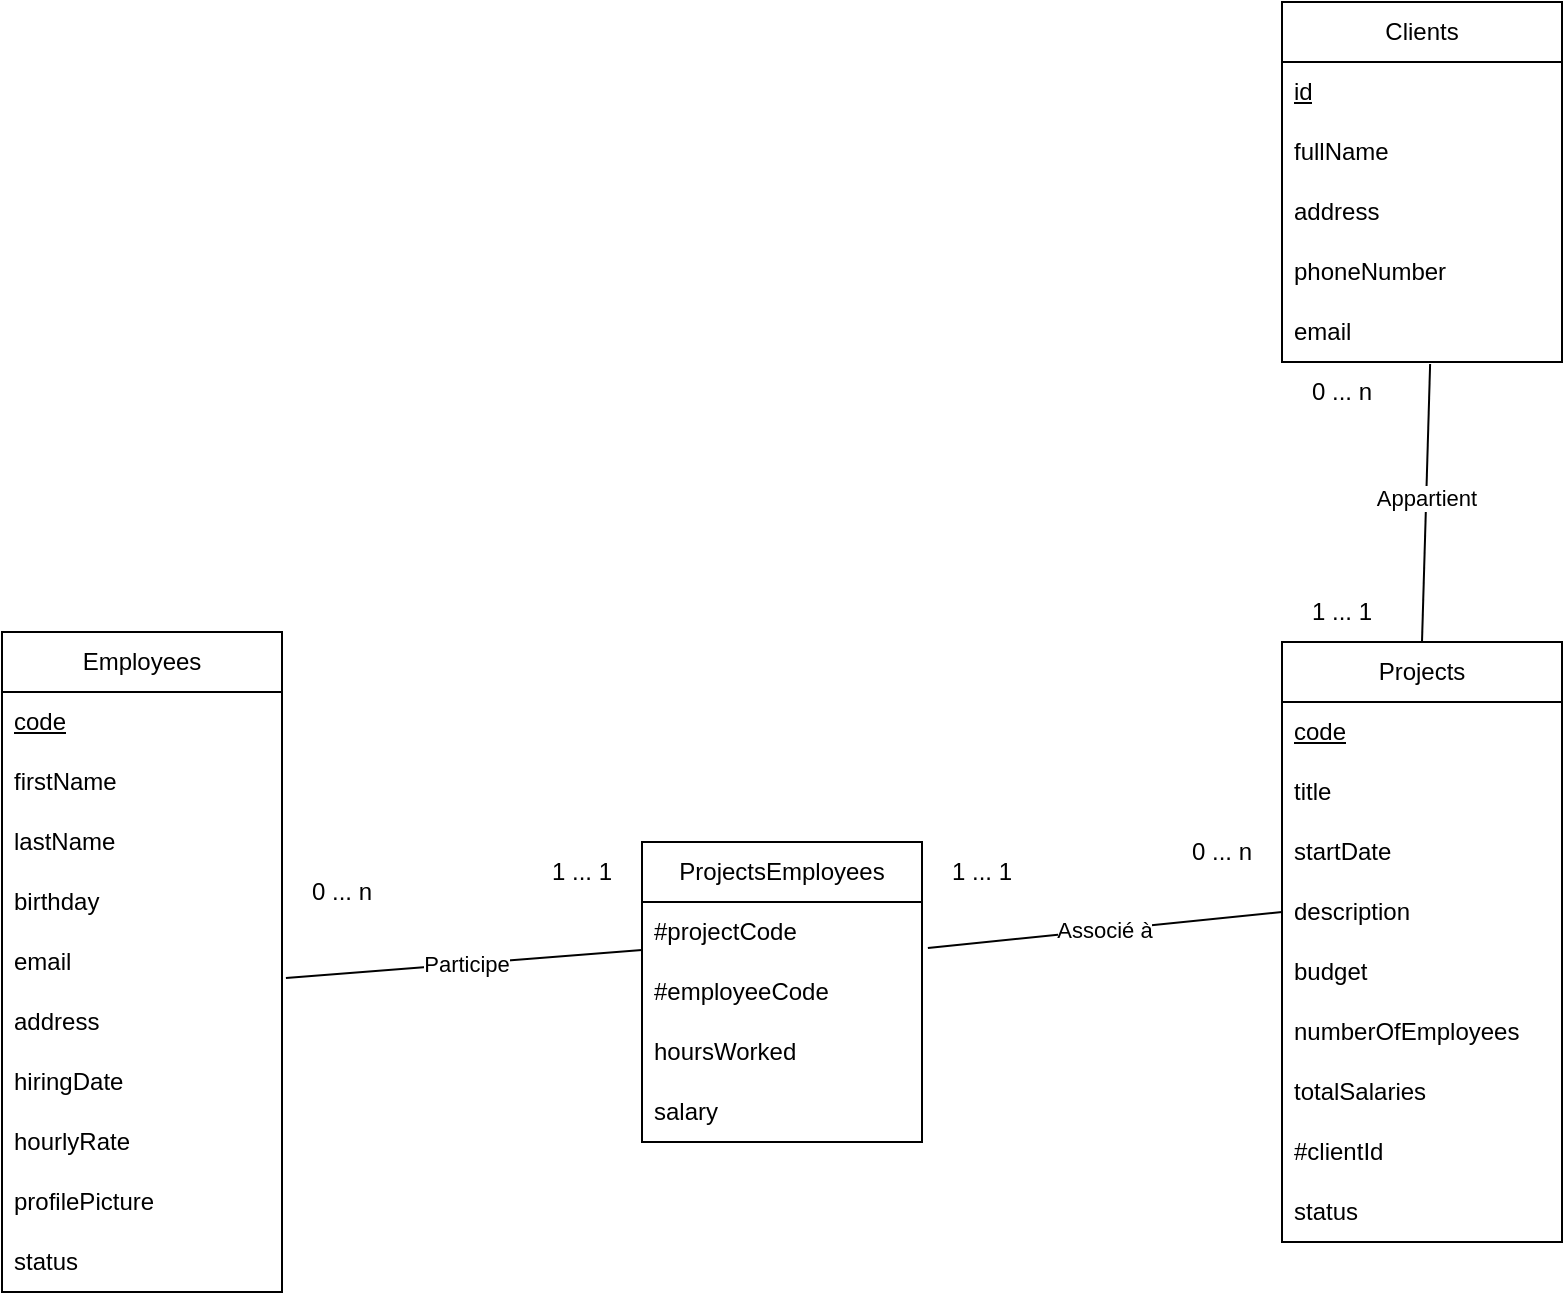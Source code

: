 <mxfile version="22.1.3" type="device">
  <diagram name="Page-1" id="smBSVG5wAdXucE2tmDFz">
    <mxGraphModel dx="1841" dy="1191" grid="1" gridSize="10" guides="1" tooltips="1" connect="1" arrows="1" fold="1" page="1" pageScale="1" pageWidth="850" pageHeight="1100" math="0" shadow="0">
      <root>
        <mxCell id="0" />
        <mxCell id="1" parent="0" />
        <mxCell id="NtnndSO9hG4owHi4YyNt-1" value="Employees" style="swimlane;fontStyle=0;childLayout=stackLayout;horizontal=1;startSize=30;horizontalStack=0;resizeParent=1;resizeParentMax=0;resizeLast=0;collapsible=1;marginBottom=0;whiteSpace=wrap;html=1;" parent="1" vertex="1">
          <mxGeometry x="-380" y="515" width="140" height="330" as="geometry" />
        </mxCell>
        <mxCell id="NtnndSO9hG4owHi4YyNt-2" value="&lt;u&gt;code&lt;/u&gt;" style="text;strokeColor=none;fillColor=none;align=left;verticalAlign=middle;spacingLeft=4;spacingRight=4;overflow=hidden;points=[[0,0.5],[1,0.5]];portConstraint=eastwest;rotatable=0;whiteSpace=wrap;html=1;" parent="NtnndSO9hG4owHi4YyNt-1" vertex="1">
          <mxGeometry y="30" width="140" height="30" as="geometry" />
        </mxCell>
        <mxCell id="NtnndSO9hG4owHi4YyNt-3" value="firstName" style="text;strokeColor=none;fillColor=none;align=left;verticalAlign=middle;spacingLeft=4;spacingRight=4;overflow=hidden;points=[[0,0.5],[1,0.5]];portConstraint=eastwest;rotatable=0;whiteSpace=wrap;html=1;" parent="NtnndSO9hG4owHi4YyNt-1" vertex="1">
          <mxGeometry y="60" width="140" height="30" as="geometry" />
        </mxCell>
        <mxCell id="NtnndSO9hG4owHi4YyNt-4" value="lastName" style="text;strokeColor=none;fillColor=none;align=left;verticalAlign=middle;spacingLeft=4;spacingRight=4;overflow=hidden;points=[[0,0.5],[1,0.5]];portConstraint=eastwest;rotatable=0;whiteSpace=wrap;html=1;" parent="NtnndSO9hG4owHi4YyNt-1" vertex="1">
          <mxGeometry y="90" width="140" height="30" as="geometry" />
        </mxCell>
        <mxCell id="NtnndSO9hG4owHi4YyNt-5" value="birthday" style="text;strokeColor=none;fillColor=none;align=left;verticalAlign=middle;spacingLeft=4;spacingRight=4;overflow=hidden;points=[[0,0.5],[1,0.5]];portConstraint=eastwest;rotatable=0;whiteSpace=wrap;html=1;" parent="NtnndSO9hG4owHi4YyNt-1" vertex="1">
          <mxGeometry y="120" width="140" height="30" as="geometry" />
        </mxCell>
        <mxCell id="NtnndSO9hG4owHi4YyNt-6" value="email" style="text;strokeColor=none;fillColor=none;align=left;verticalAlign=middle;spacingLeft=4;spacingRight=4;overflow=hidden;points=[[0,0.5],[1,0.5]];portConstraint=eastwest;rotatable=0;whiteSpace=wrap;html=1;" parent="NtnndSO9hG4owHi4YyNt-1" vertex="1">
          <mxGeometry y="150" width="140" height="30" as="geometry" />
        </mxCell>
        <mxCell id="NtnndSO9hG4owHi4YyNt-7" value="address" style="text;strokeColor=none;fillColor=none;align=left;verticalAlign=middle;spacingLeft=4;spacingRight=4;overflow=hidden;points=[[0,0.5],[1,0.5]];portConstraint=eastwest;rotatable=0;whiteSpace=wrap;html=1;" parent="NtnndSO9hG4owHi4YyNt-1" vertex="1">
          <mxGeometry y="180" width="140" height="30" as="geometry" />
        </mxCell>
        <mxCell id="NtnndSO9hG4owHi4YyNt-8" value="hiringDate" style="text;strokeColor=none;fillColor=none;align=left;verticalAlign=middle;spacingLeft=4;spacingRight=4;overflow=hidden;points=[[0,0.5],[1,0.5]];portConstraint=eastwest;rotatable=0;whiteSpace=wrap;html=1;" parent="NtnndSO9hG4owHi4YyNt-1" vertex="1">
          <mxGeometry y="210" width="140" height="30" as="geometry" />
        </mxCell>
        <mxCell id="NtnndSO9hG4owHi4YyNt-9" value="hourlyRate" style="text;strokeColor=none;fillColor=none;align=left;verticalAlign=middle;spacingLeft=4;spacingRight=4;overflow=hidden;points=[[0,0.5],[1,0.5]];portConstraint=eastwest;rotatable=0;whiteSpace=wrap;html=1;" parent="NtnndSO9hG4owHi4YyNt-1" vertex="1">
          <mxGeometry y="240" width="140" height="30" as="geometry" />
        </mxCell>
        <mxCell id="NtnndSO9hG4owHi4YyNt-10" value="profilePicture" style="text;strokeColor=none;fillColor=none;align=left;verticalAlign=middle;spacingLeft=4;spacingRight=4;overflow=hidden;points=[[0,0.5],[1,0.5]];portConstraint=eastwest;rotatable=0;whiteSpace=wrap;html=1;" parent="NtnndSO9hG4owHi4YyNt-1" vertex="1">
          <mxGeometry y="270" width="140" height="30" as="geometry" />
        </mxCell>
        <mxCell id="NtnndSO9hG4owHi4YyNt-11" value="status" style="text;strokeColor=none;fillColor=none;align=left;verticalAlign=middle;spacingLeft=4;spacingRight=4;overflow=hidden;points=[[0,0.5],[1,0.5]];portConstraint=eastwest;rotatable=0;whiteSpace=wrap;html=1;" parent="NtnndSO9hG4owHi4YyNt-1" vertex="1">
          <mxGeometry y="300" width="140" height="30" as="geometry" />
        </mxCell>
        <mxCell id="NtnndSO9hG4owHi4YyNt-12" value="Clients" style="swimlane;fontStyle=0;childLayout=stackLayout;horizontal=1;startSize=30;horizontalStack=0;resizeParent=1;resizeParentMax=0;resizeLast=0;collapsible=1;marginBottom=0;whiteSpace=wrap;html=1;" parent="1" vertex="1">
          <mxGeometry x="260" y="200" width="140" height="180" as="geometry" />
        </mxCell>
        <mxCell id="NtnndSO9hG4owHi4YyNt-13" value="&lt;u&gt;id&lt;/u&gt;" style="text;strokeColor=none;fillColor=none;align=left;verticalAlign=middle;spacingLeft=4;spacingRight=4;overflow=hidden;points=[[0,0.5],[1,0.5]];portConstraint=eastwest;rotatable=0;whiteSpace=wrap;html=1;" parent="NtnndSO9hG4owHi4YyNt-12" vertex="1">
          <mxGeometry y="30" width="140" height="30" as="geometry" />
        </mxCell>
        <mxCell id="NtnndSO9hG4owHi4YyNt-14" value="fullName" style="text;strokeColor=none;fillColor=none;align=left;verticalAlign=middle;spacingLeft=4;spacingRight=4;overflow=hidden;points=[[0,0.5],[1,0.5]];portConstraint=eastwest;rotatable=0;whiteSpace=wrap;html=1;" parent="NtnndSO9hG4owHi4YyNt-12" vertex="1">
          <mxGeometry y="60" width="140" height="30" as="geometry" />
        </mxCell>
        <mxCell id="NtnndSO9hG4owHi4YyNt-15" value="address" style="text;strokeColor=none;fillColor=none;align=left;verticalAlign=middle;spacingLeft=4;spacingRight=4;overflow=hidden;points=[[0,0.5],[1,0.5]];portConstraint=eastwest;rotatable=0;whiteSpace=wrap;html=1;" parent="NtnndSO9hG4owHi4YyNt-12" vertex="1">
          <mxGeometry y="90" width="140" height="30" as="geometry" />
        </mxCell>
        <mxCell id="NtnndSO9hG4owHi4YyNt-16" value="phoneNumber" style="text;strokeColor=none;fillColor=none;align=left;verticalAlign=middle;spacingLeft=4;spacingRight=4;overflow=hidden;points=[[0,0.5],[1,0.5]];portConstraint=eastwest;rotatable=0;whiteSpace=wrap;html=1;" parent="NtnndSO9hG4owHi4YyNt-12" vertex="1">
          <mxGeometry y="120" width="140" height="30" as="geometry" />
        </mxCell>
        <mxCell id="NtnndSO9hG4owHi4YyNt-17" value="email" style="text;strokeColor=none;fillColor=none;align=left;verticalAlign=middle;spacingLeft=4;spacingRight=4;overflow=hidden;points=[[0,0.5],[1,0.5]];portConstraint=eastwest;rotatable=0;whiteSpace=wrap;html=1;" parent="NtnndSO9hG4owHi4YyNt-12" vertex="1">
          <mxGeometry y="150" width="140" height="30" as="geometry" />
        </mxCell>
        <mxCell id="NtnndSO9hG4owHi4YyNt-23" value="Projects" style="swimlane;fontStyle=0;childLayout=stackLayout;horizontal=1;startSize=30;horizontalStack=0;resizeParent=1;resizeParentMax=0;resizeLast=0;collapsible=1;marginBottom=0;whiteSpace=wrap;html=1;" parent="1" vertex="1">
          <mxGeometry x="260" y="520" width="140" height="300" as="geometry" />
        </mxCell>
        <mxCell id="NtnndSO9hG4owHi4YyNt-24" value="&lt;u&gt;code&lt;/u&gt;" style="text;strokeColor=none;fillColor=none;align=left;verticalAlign=middle;spacingLeft=4;spacingRight=4;overflow=hidden;points=[[0,0.5],[1,0.5]];portConstraint=eastwest;rotatable=0;whiteSpace=wrap;html=1;" parent="NtnndSO9hG4owHi4YyNt-23" vertex="1">
          <mxGeometry y="30" width="140" height="30" as="geometry" />
        </mxCell>
        <mxCell id="NtnndSO9hG4owHi4YyNt-25" value="title" style="text;strokeColor=none;fillColor=none;align=left;verticalAlign=middle;spacingLeft=4;spacingRight=4;overflow=hidden;points=[[0,0.5],[1,0.5]];portConstraint=eastwest;rotatable=0;whiteSpace=wrap;html=1;" parent="NtnndSO9hG4owHi4YyNt-23" vertex="1">
          <mxGeometry y="60" width="140" height="30" as="geometry" />
        </mxCell>
        <mxCell id="NtnndSO9hG4owHi4YyNt-26" value="startDate" style="text;strokeColor=none;fillColor=none;align=left;verticalAlign=middle;spacingLeft=4;spacingRight=4;overflow=hidden;points=[[0,0.5],[1,0.5]];portConstraint=eastwest;rotatable=0;whiteSpace=wrap;html=1;" parent="NtnndSO9hG4owHi4YyNt-23" vertex="1">
          <mxGeometry y="90" width="140" height="30" as="geometry" />
        </mxCell>
        <mxCell id="NtnndSO9hG4owHi4YyNt-27" value="description" style="text;strokeColor=none;fillColor=none;align=left;verticalAlign=middle;spacingLeft=4;spacingRight=4;overflow=hidden;points=[[0,0.5],[1,0.5]];portConstraint=eastwest;rotatable=0;whiteSpace=wrap;html=1;" parent="NtnndSO9hG4owHi4YyNt-23" vertex="1">
          <mxGeometry y="120" width="140" height="30" as="geometry" />
        </mxCell>
        <mxCell id="NtnndSO9hG4owHi4YyNt-28" value="budget" style="text;strokeColor=none;fillColor=none;align=left;verticalAlign=middle;spacingLeft=4;spacingRight=4;overflow=hidden;points=[[0,0.5],[1,0.5]];portConstraint=eastwest;rotatable=0;whiteSpace=wrap;html=1;" parent="NtnndSO9hG4owHi4YyNt-23" vertex="1">
          <mxGeometry y="150" width="140" height="30" as="geometry" />
        </mxCell>
        <mxCell id="NtnndSO9hG4owHi4YyNt-29" value="numberOfEmployees" style="text;strokeColor=none;fillColor=none;align=left;verticalAlign=middle;spacingLeft=4;spacingRight=4;overflow=hidden;points=[[0,0.5],[1,0.5]];portConstraint=eastwest;rotatable=0;whiteSpace=wrap;html=1;" parent="NtnndSO9hG4owHi4YyNt-23" vertex="1">
          <mxGeometry y="180" width="140" height="30" as="geometry" />
        </mxCell>
        <mxCell id="NtnndSO9hG4owHi4YyNt-30" value="totalSalaries" style="text;strokeColor=none;fillColor=none;align=left;verticalAlign=middle;spacingLeft=4;spacingRight=4;overflow=hidden;points=[[0,0.5],[1,0.5]];portConstraint=eastwest;rotatable=0;whiteSpace=wrap;html=1;" parent="NtnndSO9hG4owHi4YyNt-23" vertex="1">
          <mxGeometry y="210" width="140" height="30" as="geometry" />
        </mxCell>
        <mxCell id="NtnndSO9hG4owHi4YyNt-31" value="#clientId" style="text;strokeColor=none;fillColor=none;align=left;verticalAlign=middle;spacingLeft=4;spacingRight=4;overflow=hidden;points=[[0,0.5],[1,0.5]];portConstraint=eastwest;rotatable=0;whiteSpace=wrap;html=1;" parent="NtnndSO9hG4owHi4YyNt-23" vertex="1">
          <mxGeometry y="240" width="140" height="30" as="geometry" />
        </mxCell>
        <mxCell id="NtnndSO9hG4owHi4YyNt-32" value="status" style="text;strokeColor=none;fillColor=none;align=left;verticalAlign=middle;spacingLeft=4;spacingRight=4;overflow=hidden;points=[[0,0.5],[1,0.5]];portConstraint=eastwest;rotatable=0;whiteSpace=wrap;html=1;" parent="NtnndSO9hG4owHi4YyNt-23" vertex="1">
          <mxGeometry y="270" width="140" height="30" as="geometry" />
        </mxCell>
        <mxCell id="NtnndSO9hG4owHi4YyNt-34" value="" style="endArrow=none;html=1;rounded=0;entryX=0.529;entryY=1.033;entryDx=0;entryDy=0;entryPerimeter=0;exitX=0.5;exitY=0;exitDx=0;exitDy=0;" parent="1" source="NtnndSO9hG4owHi4YyNt-23" target="NtnndSO9hG4owHi4YyNt-17" edge="1">
          <mxGeometry width="50" height="50" relative="1" as="geometry">
            <mxPoint x="300" y="490" as="sourcePoint" />
            <mxPoint x="350" y="440" as="targetPoint" />
          </mxGeometry>
        </mxCell>
        <mxCell id="NtnndSO9hG4owHi4YyNt-48" value="Appartient" style="edgeLabel;html=1;align=center;verticalAlign=middle;resizable=0;points=[];" parent="NtnndSO9hG4owHi4YyNt-34" vertex="1" connectable="0">
          <mxGeometry x="0.036" relative="1" as="geometry">
            <mxPoint as="offset" />
          </mxGeometry>
        </mxCell>
        <mxCell id="NtnndSO9hG4owHi4YyNt-35" value="ProjectsEmployees" style="swimlane;fontStyle=0;childLayout=stackLayout;horizontal=1;startSize=30;horizontalStack=0;resizeParent=1;resizeParentMax=0;resizeLast=0;collapsible=1;marginBottom=0;whiteSpace=wrap;html=1;" parent="1" vertex="1">
          <mxGeometry x="-60" y="620" width="140" height="150" as="geometry" />
        </mxCell>
        <mxCell id="NtnndSO9hG4owHi4YyNt-36" value="#projectCode" style="text;strokeColor=none;fillColor=none;align=left;verticalAlign=middle;spacingLeft=4;spacingRight=4;overflow=hidden;points=[[0,0.5],[1,0.5]];portConstraint=eastwest;rotatable=0;whiteSpace=wrap;html=1;" parent="NtnndSO9hG4owHi4YyNt-35" vertex="1">
          <mxGeometry y="30" width="140" height="30" as="geometry" />
        </mxCell>
        <mxCell id="NtnndSO9hG4owHi4YyNt-37" value="#employeeCode" style="text;strokeColor=none;fillColor=none;align=left;verticalAlign=middle;spacingLeft=4;spacingRight=4;overflow=hidden;points=[[0,0.5],[1,0.5]];portConstraint=eastwest;rotatable=0;whiteSpace=wrap;html=1;" parent="NtnndSO9hG4owHi4YyNt-35" vertex="1">
          <mxGeometry y="60" width="140" height="30" as="geometry" />
        </mxCell>
        <mxCell id="x0ZHU3SAm2iN8puJahWw-1" value="hoursWorked" style="text;strokeColor=none;fillColor=none;align=left;verticalAlign=middle;spacingLeft=4;spacingRight=4;overflow=hidden;points=[[0,0.5],[1,0.5]];portConstraint=eastwest;rotatable=0;whiteSpace=wrap;html=1;" vertex="1" parent="NtnndSO9hG4owHi4YyNt-35">
          <mxGeometry y="90" width="140" height="30" as="geometry" />
        </mxCell>
        <mxCell id="x0ZHU3SAm2iN8puJahWw-2" value="salary" style="text;strokeColor=none;fillColor=none;align=left;verticalAlign=middle;spacingLeft=4;spacingRight=4;overflow=hidden;points=[[0,0.5],[1,0.5]];portConstraint=eastwest;rotatable=0;whiteSpace=wrap;html=1;" vertex="1" parent="NtnndSO9hG4owHi4YyNt-35">
          <mxGeometry y="120" width="140" height="30" as="geometry" />
        </mxCell>
        <mxCell id="NtnndSO9hG4owHi4YyNt-39" value="" style="endArrow=none;html=1;rounded=0;exitX=1.014;exitY=0.767;exitDx=0;exitDy=0;exitPerimeter=0;entryX=0;entryY=-0.2;entryDx=0;entryDy=0;entryPerimeter=0;" parent="1" source="NtnndSO9hG4owHi4YyNt-6" target="NtnndSO9hG4owHi4YyNt-37" edge="1">
          <mxGeometry width="50" height="50" relative="1" as="geometry">
            <mxPoint x="-110" y="690" as="sourcePoint" />
            <mxPoint x="-60" y="640" as="targetPoint" />
          </mxGeometry>
        </mxCell>
        <mxCell id="NtnndSO9hG4owHi4YyNt-47" value="Participe" style="edgeLabel;html=1;align=center;verticalAlign=middle;resizable=0;points=[];" parent="NtnndSO9hG4owHi4YyNt-39" vertex="1" connectable="0">
          <mxGeometry x="0.011" relative="1" as="geometry">
            <mxPoint as="offset" />
          </mxGeometry>
        </mxCell>
        <mxCell id="NtnndSO9hG4owHi4YyNt-40" value="Associé à" style="endArrow=none;html=1;rounded=0;entryX=1.021;entryY=0.767;entryDx=0;entryDy=0;entryPerimeter=0;exitX=0;exitY=0.5;exitDx=0;exitDy=0;" parent="1" source="NtnndSO9hG4owHi4YyNt-27" target="NtnndSO9hG4owHi4YyNt-36" edge="1">
          <mxGeometry width="50" height="50" relative="1" as="geometry">
            <mxPoint x="150" y="650" as="sourcePoint" />
            <mxPoint x="200" y="600" as="targetPoint" />
          </mxGeometry>
        </mxCell>
        <mxCell id="NtnndSO9hG4owHi4YyNt-41" value="1 ... 1" style="text;html=1;strokeColor=none;fillColor=none;align=center;verticalAlign=middle;whiteSpace=wrap;rounded=0;" parent="1" vertex="1">
          <mxGeometry x="260" y="490" width="60" height="30" as="geometry" />
        </mxCell>
        <mxCell id="NtnndSO9hG4owHi4YyNt-42" value="0 ... n" style="text;html=1;strokeColor=none;fillColor=none;align=center;verticalAlign=middle;whiteSpace=wrap;rounded=0;" parent="1" vertex="1">
          <mxGeometry x="260" y="380" width="60" height="30" as="geometry" />
        </mxCell>
        <mxCell id="NtnndSO9hG4owHi4YyNt-43" value="0 ... n" style="text;html=1;strokeColor=none;fillColor=none;align=center;verticalAlign=middle;whiteSpace=wrap;rounded=0;" parent="1" vertex="1">
          <mxGeometry x="200" y="610" width="60" height="30" as="geometry" />
        </mxCell>
        <mxCell id="NtnndSO9hG4owHi4YyNt-44" value="0 ... n" style="text;html=1;strokeColor=none;fillColor=none;align=center;verticalAlign=middle;whiteSpace=wrap;rounded=0;" parent="1" vertex="1">
          <mxGeometry x="-240" y="630" width="60" height="30" as="geometry" />
        </mxCell>
        <mxCell id="NtnndSO9hG4owHi4YyNt-45" value="1 ... 1" style="text;html=1;strokeColor=none;fillColor=none;align=center;verticalAlign=middle;whiteSpace=wrap;rounded=0;" parent="1" vertex="1">
          <mxGeometry x="80" y="620" width="60" height="30" as="geometry" />
        </mxCell>
        <mxCell id="NtnndSO9hG4owHi4YyNt-46" value="1 ... 1" style="text;html=1;strokeColor=none;fillColor=none;align=center;verticalAlign=middle;whiteSpace=wrap;rounded=0;" parent="1" vertex="1">
          <mxGeometry x="-120" y="620" width="60" height="30" as="geometry" />
        </mxCell>
      </root>
    </mxGraphModel>
  </diagram>
</mxfile>
